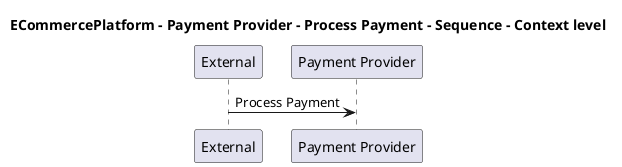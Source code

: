 @startuml

title ECommercePlatform - Payment Provider - Process Payment - Sequence - Context level

participant "External" as C4InterFlow.SoftwareSystems.ExternalSystem
participant "Payment Provider" as ECommercePlatform.SoftwareSystems.PaymentProvider

C4InterFlow.SoftwareSystems.ExternalSystem -> ECommercePlatform.SoftwareSystems.PaymentProvider : Process Payment


@enduml

